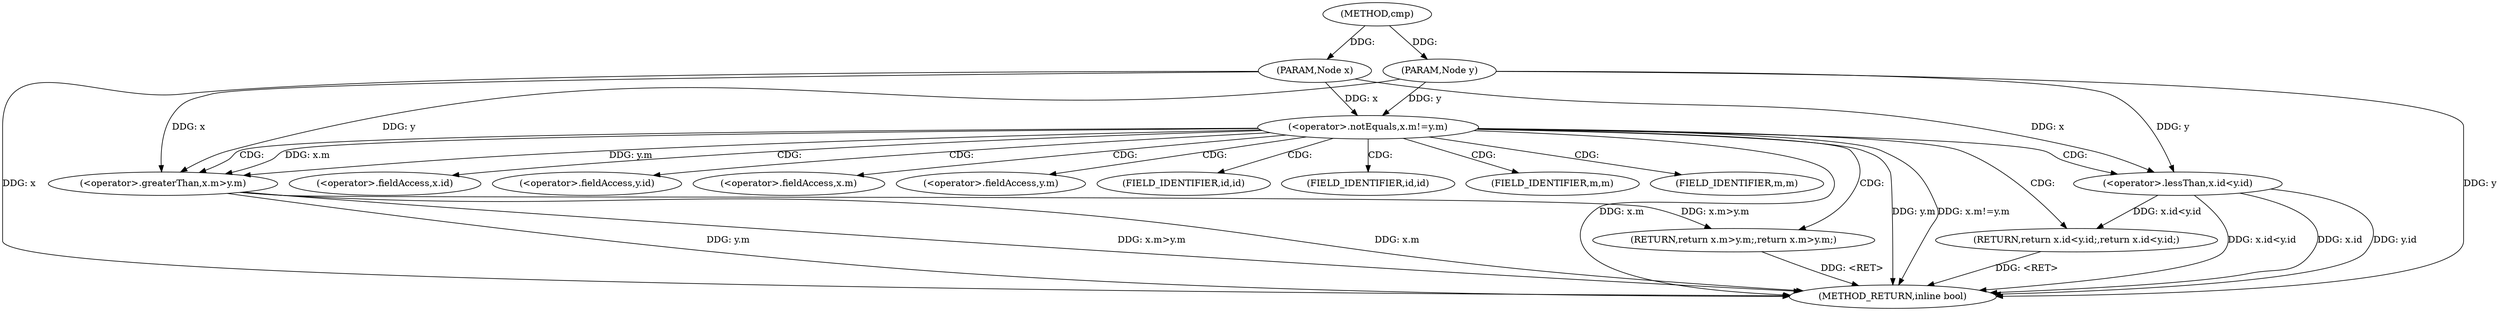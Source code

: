 digraph "cmp" {  
"1000505" [label = "(METHOD,cmp)" ]
"1000533" [label = "(METHOD_RETURN,inline bool)" ]
"1000506" [label = "(PARAM,Node x)" ]
"1000507" [label = "(PARAM,Node y)" ]
"1000525" [label = "(RETURN,return x.id<y.id;,return x.id<y.id;)" ]
"1000510" [label = "(<operator>.notEquals,x.m!=y.m)" ]
"1000517" [label = "(RETURN,return x.m>y.m;,return x.m>y.m;)" ]
"1000526" [label = "(<operator>.lessThan,x.id<y.id)" ]
"1000518" [label = "(<operator>.greaterThan,x.m>y.m)" ]
"1000527" [label = "(<operator>.fieldAccess,x.id)" ]
"1000530" [label = "(<operator>.fieldAccess,y.id)" ]
"1000519" [label = "(<operator>.fieldAccess,x.m)" ]
"1000522" [label = "(<operator>.fieldAccess,y.m)" ]
"1000529" [label = "(FIELD_IDENTIFIER,id,id)" ]
"1000532" [label = "(FIELD_IDENTIFIER,id,id)" ]
"1000521" [label = "(FIELD_IDENTIFIER,m,m)" ]
"1000524" [label = "(FIELD_IDENTIFIER,m,m)" ]
  "1000506" -> "1000533"  [ label = "DDG: x"] 
  "1000507" -> "1000533"  [ label = "DDG: y"] 
  "1000510" -> "1000533"  [ label = "DDG: x.m"] 
  "1000510" -> "1000533"  [ label = "DDG: y.m"] 
  "1000510" -> "1000533"  [ label = "DDG: x.m!=y.m"] 
  "1000526" -> "1000533"  [ label = "DDG: x.id"] 
  "1000526" -> "1000533"  [ label = "DDG: y.id"] 
  "1000526" -> "1000533"  [ label = "DDG: x.id<y.id"] 
  "1000518" -> "1000533"  [ label = "DDG: x.m"] 
  "1000518" -> "1000533"  [ label = "DDG: y.m"] 
  "1000518" -> "1000533"  [ label = "DDG: x.m>y.m"] 
  "1000517" -> "1000533"  [ label = "DDG: <RET>"] 
  "1000525" -> "1000533"  [ label = "DDG: <RET>"] 
  "1000505" -> "1000506"  [ label = "DDG: "] 
  "1000505" -> "1000507"  [ label = "DDG: "] 
  "1000526" -> "1000525"  [ label = "DDG: x.id<y.id"] 
  "1000518" -> "1000517"  [ label = "DDG: x.m>y.m"] 
  "1000506" -> "1000510"  [ label = "DDG: x"] 
  "1000507" -> "1000510"  [ label = "DDG: y"] 
  "1000506" -> "1000526"  [ label = "DDG: x"] 
  "1000507" -> "1000526"  [ label = "DDG: y"] 
  "1000510" -> "1000518"  [ label = "DDG: x.m"] 
  "1000506" -> "1000518"  [ label = "DDG: x"] 
  "1000510" -> "1000518"  [ label = "DDG: y.m"] 
  "1000507" -> "1000518"  [ label = "DDG: y"] 
  "1000510" -> "1000518"  [ label = "CDG: "] 
  "1000510" -> "1000526"  [ label = "CDG: "] 
  "1000510" -> "1000532"  [ label = "CDG: "] 
  "1000510" -> "1000524"  [ label = "CDG: "] 
  "1000510" -> "1000525"  [ label = "CDG: "] 
  "1000510" -> "1000529"  [ label = "CDG: "] 
  "1000510" -> "1000530"  [ label = "CDG: "] 
  "1000510" -> "1000522"  [ label = "CDG: "] 
  "1000510" -> "1000521"  [ label = "CDG: "] 
  "1000510" -> "1000519"  [ label = "CDG: "] 
  "1000510" -> "1000517"  [ label = "CDG: "] 
  "1000510" -> "1000527"  [ label = "CDG: "] 
}
